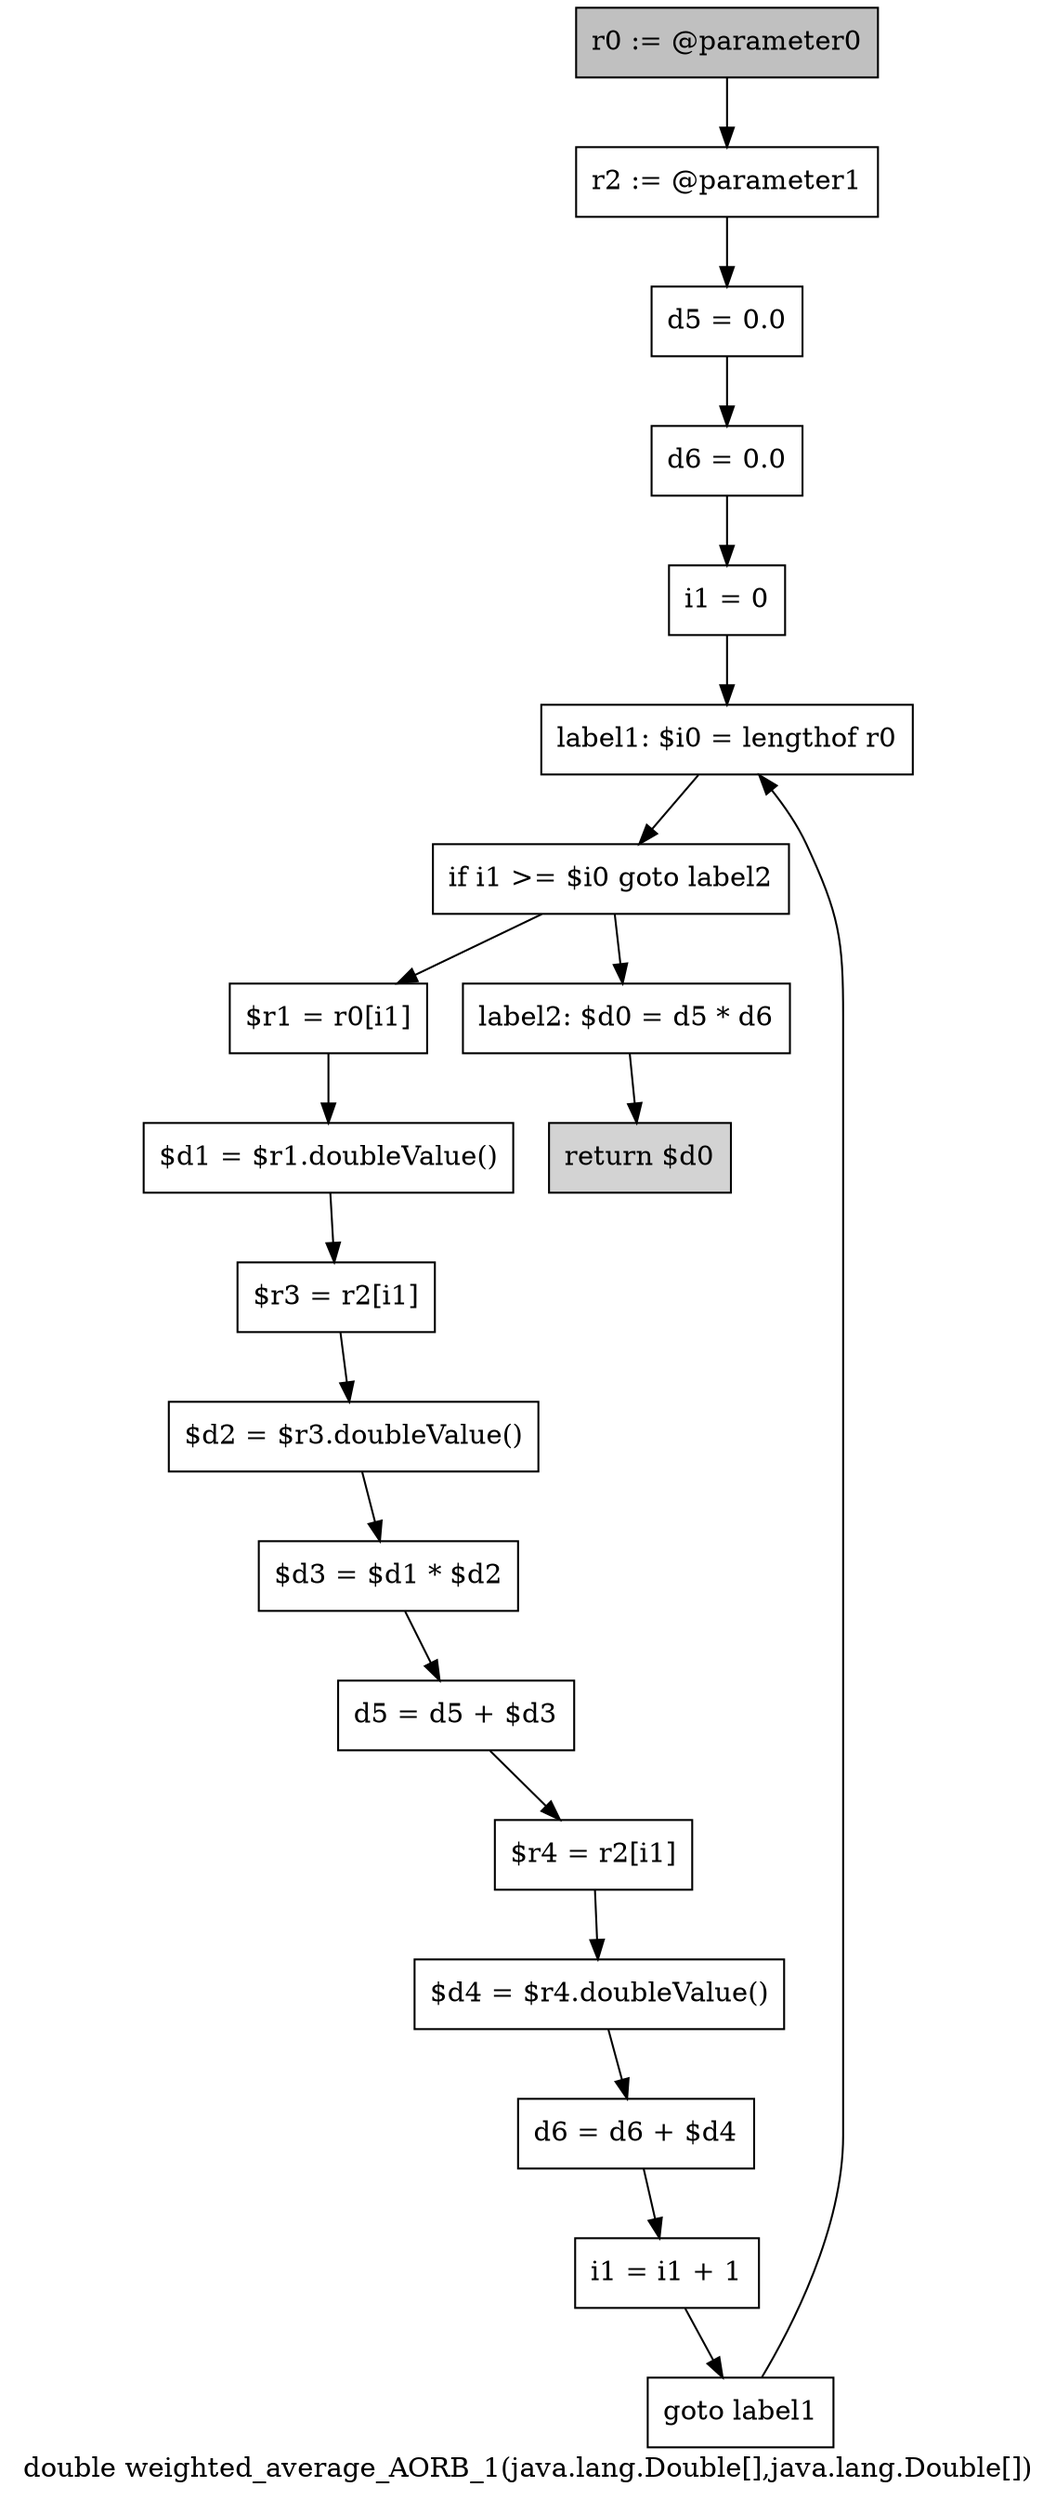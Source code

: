 digraph "double weighted_average_AORB_1(java.lang.Double[],java.lang.Double[])" {
    label="double weighted_average_AORB_1(java.lang.Double[],java.lang.Double[])";
    node [shape=box];
    "0" [style=filled,fillcolor=gray,label="r0 := @parameter0",];
    "1" [label="r2 := @parameter1",];
    "0"->"1";
    "2" [label="d5 = 0.0",];
    "1"->"2";
    "3" [label="d6 = 0.0",];
    "2"->"3";
    "4" [label="i1 = 0",];
    "3"->"4";
    "5" [label="label1: $i0 = lengthof r0",];
    "4"->"5";
    "6" [label="if i1 >= $i0 goto label2",];
    "5"->"6";
    "7" [label="$r1 = r0[i1]",];
    "6"->"7";
    "18" [label="label2: $d0 = d5 * d6",];
    "6"->"18";
    "8" [label="$d1 = $r1.doubleValue()",];
    "7"->"8";
    "9" [label="$r3 = r2[i1]",];
    "8"->"9";
    "10" [label="$d2 = $r3.doubleValue()",];
    "9"->"10";
    "11" [label="$d3 = $d1 * $d2",];
    "10"->"11";
    "12" [label="d5 = d5 + $d3",];
    "11"->"12";
    "13" [label="$r4 = r2[i1]",];
    "12"->"13";
    "14" [label="$d4 = $r4.doubleValue()",];
    "13"->"14";
    "15" [label="d6 = d6 + $d4",];
    "14"->"15";
    "16" [label="i1 = i1 + 1",];
    "15"->"16";
    "17" [label="goto label1",];
    "16"->"17";
    "17"->"5";
    "19" [style=filled,fillcolor=lightgray,label="return $d0",];
    "18"->"19";
}
